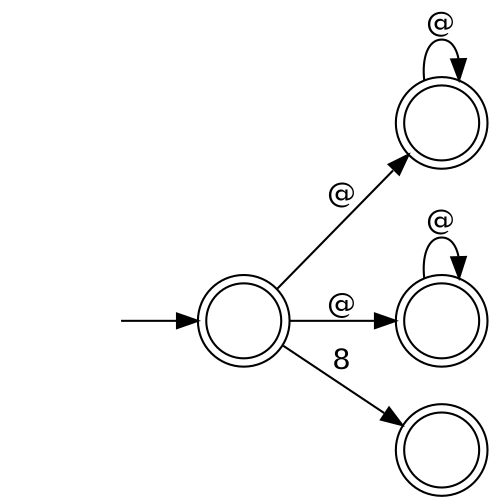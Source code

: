 digraph Automaton {
  rankdir = LR;
  0 [shape=doublecircle,label=""];
  initial [shape=plaintext,label=""];
  initial -> 0
  0 -> 1 [label="@"]
  0 -> 2 [label="@"]
  0 -> 3 [label="8"]
  1 [shape=doublecircle,label=""];
  1 -> 1 [label="@"]
  2 [shape=doublecircle,label=""];
  2 -> 2 [label="@"]
  3 [shape=doublecircle,label=""];
}
